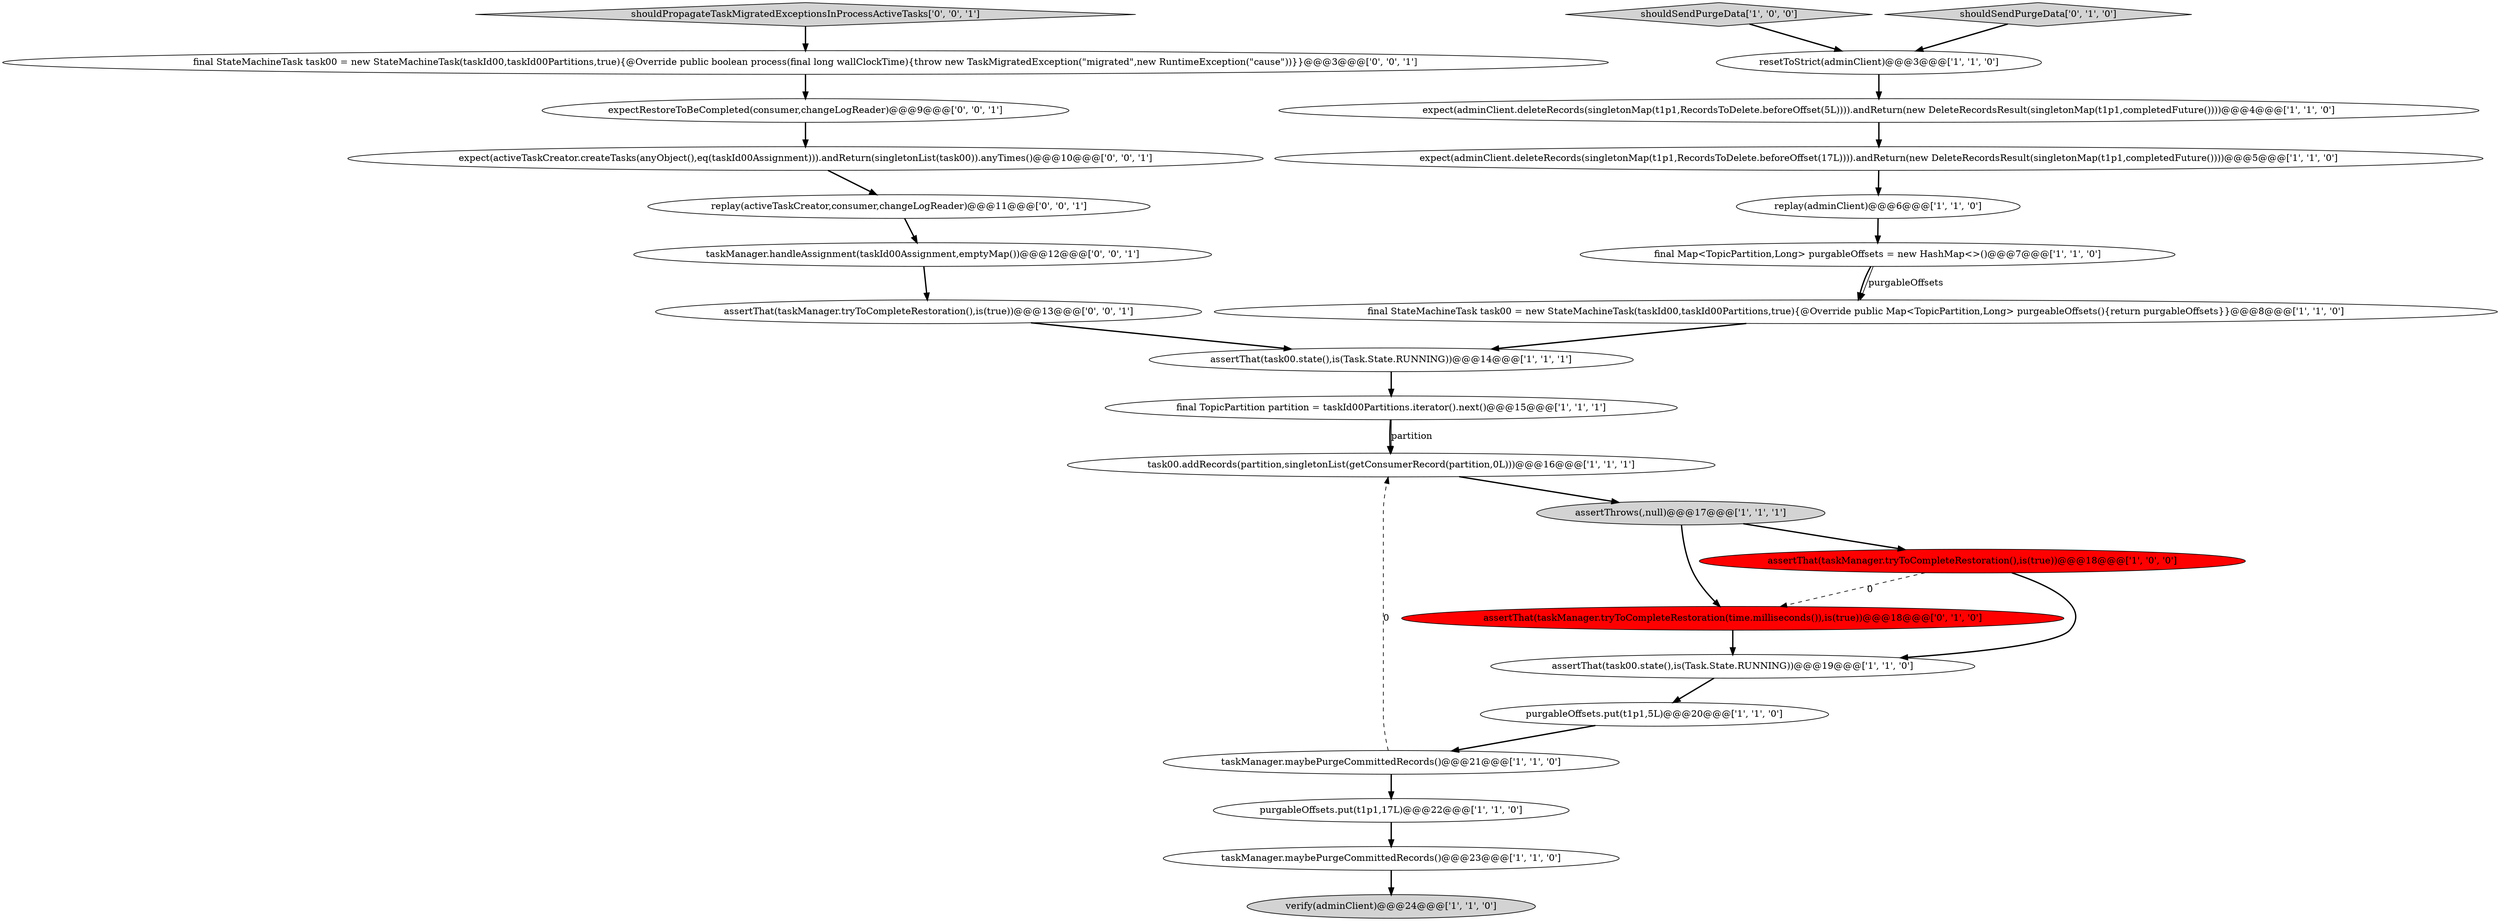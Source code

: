 digraph {
8 [style = filled, label = "final Map<TopicPartition,Long> purgableOffsets = new HashMap<>()@@@7@@@['1', '1', '0']", fillcolor = white, shape = ellipse image = "AAA0AAABBB1BBB"];
1 [style = filled, label = "shouldSendPurgeData['1', '0', '0']", fillcolor = lightgray, shape = diamond image = "AAA0AAABBB1BBB"];
21 [style = filled, label = "final StateMachineTask task00 = new StateMachineTask(taskId00,taskId00Partitions,true){@Override public boolean process(final long wallClockTime){throw new TaskMigratedException(\"migrated\",new RuntimeException(\"cause\"))}}@@@3@@@['0', '0', '1']", fillcolor = white, shape = ellipse image = "AAA0AAABBB3BBB"];
13 [style = filled, label = "final StateMachineTask task00 = new StateMachineTask(taskId00,taskId00Partitions,true){@Override public Map<TopicPartition,Long> purgeableOffsets(){return purgableOffsets}}@@@8@@@['1', '1', '0']", fillcolor = white, shape = ellipse image = "AAA0AAABBB1BBB"];
0 [style = filled, label = "replay(adminClient)@@@6@@@['1', '1', '0']", fillcolor = white, shape = ellipse image = "AAA0AAABBB1BBB"];
23 [style = filled, label = "expectRestoreToBeCompleted(consumer,changeLogReader)@@@9@@@['0', '0', '1']", fillcolor = white, shape = ellipse image = "AAA0AAABBB3BBB"];
5 [style = filled, label = "assertThat(task00.state(),is(Task.State.RUNNING))@@@14@@@['1', '1', '1']", fillcolor = white, shape = ellipse image = "AAA0AAABBB1BBB"];
3 [style = filled, label = "resetToStrict(adminClient)@@@3@@@['1', '1', '0']", fillcolor = white, shape = ellipse image = "AAA0AAABBB1BBB"];
19 [style = filled, label = "shouldSendPurgeData['0', '1', '0']", fillcolor = lightgray, shape = diamond image = "AAA0AAABBB2BBB"];
10 [style = filled, label = "assertThrows(,null)@@@17@@@['1', '1', '1']", fillcolor = lightgray, shape = ellipse image = "AAA0AAABBB1BBB"];
11 [style = filled, label = "assertThat(taskManager.tryToCompleteRestoration(),is(true))@@@18@@@['1', '0', '0']", fillcolor = red, shape = ellipse image = "AAA1AAABBB1BBB"];
15 [style = filled, label = "purgableOffsets.put(t1p1,17L)@@@22@@@['1', '1', '0']", fillcolor = white, shape = ellipse image = "AAA0AAABBB1BBB"];
25 [style = filled, label = "replay(activeTaskCreator,consumer,changeLogReader)@@@11@@@['0', '0', '1']", fillcolor = white, shape = ellipse image = "AAA0AAABBB3BBB"];
22 [style = filled, label = "shouldPropagateTaskMigratedExceptionsInProcessActiveTasks['0', '0', '1']", fillcolor = lightgray, shape = diamond image = "AAA0AAABBB3BBB"];
4 [style = filled, label = "expect(adminClient.deleteRecords(singletonMap(t1p1,RecordsToDelete.beforeOffset(5L)))).andReturn(new DeleteRecordsResult(singletonMap(t1p1,completedFuture())))@@@4@@@['1', '1', '0']", fillcolor = white, shape = ellipse image = "AAA0AAABBB1BBB"];
6 [style = filled, label = "taskManager.maybePurgeCommittedRecords()@@@23@@@['1', '1', '0']", fillcolor = white, shape = ellipse image = "AAA0AAABBB1BBB"];
14 [style = filled, label = "final TopicPartition partition = taskId00Partitions.iterator().next()@@@15@@@['1', '1', '1']", fillcolor = white, shape = ellipse image = "AAA0AAABBB1BBB"];
17 [style = filled, label = "taskManager.maybePurgeCommittedRecords()@@@21@@@['1', '1', '0']", fillcolor = white, shape = ellipse image = "AAA0AAABBB1BBB"];
18 [style = filled, label = "assertThat(taskManager.tryToCompleteRestoration(time.milliseconds()),is(true))@@@18@@@['0', '1', '0']", fillcolor = red, shape = ellipse image = "AAA1AAABBB2BBB"];
7 [style = filled, label = "verify(adminClient)@@@24@@@['1', '1', '0']", fillcolor = lightgray, shape = ellipse image = "AAA0AAABBB1BBB"];
9 [style = filled, label = "task00.addRecords(partition,singletonList(getConsumerRecord(partition,0L)))@@@16@@@['1', '1', '1']", fillcolor = white, shape = ellipse image = "AAA0AAABBB1BBB"];
26 [style = filled, label = "taskManager.handleAssignment(taskId00Assignment,emptyMap())@@@12@@@['0', '0', '1']", fillcolor = white, shape = ellipse image = "AAA0AAABBB3BBB"];
20 [style = filled, label = "assertThat(taskManager.tryToCompleteRestoration(),is(true))@@@13@@@['0', '0', '1']", fillcolor = white, shape = ellipse image = "AAA0AAABBB3BBB"];
12 [style = filled, label = "purgableOffsets.put(t1p1,5L)@@@20@@@['1', '1', '0']", fillcolor = white, shape = ellipse image = "AAA0AAABBB1BBB"];
24 [style = filled, label = "expect(activeTaskCreator.createTasks(anyObject(),eq(taskId00Assignment))).andReturn(singletonList(task00)).anyTimes()@@@10@@@['0', '0', '1']", fillcolor = white, shape = ellipse image = "AAA0AAABBB3BBB"];
16 [style = filled, label = "expect(adminClient.deleteRecords(singletonMap(t1p1,RecordsToDelete.beforeOffset(17L)))).andReturn(new DeleteRecordsResult(singletonMap(t1p1,completedFuture())))@@@5@@@['1', '1', '0']", fillcolor = white, shape = ellipse image = "AAA0AAABBB1BBB"];
2 [style = filled, label = "assertThat(task00.state(),is(Task.State.RUNNING))@@@19@@@['1', '1', '0']", fillcolor = white, shape = ellipse image = "AAA0AAABBB1BBB"];
10->18 [style = bold, label=""];
16->0 [style = bold, label=""];
17->9 [style = dashed, label="0"];
8->13 [style = solid, label="purgableOffsets"];
12->17 [style = bold, label=""];
1->3 [style = bold, label=""];
22->21 [style = bold, label=""];
26->20 [style = bold, label=""];
15->6 [style = bold, label=""];
5->14 [style = bold, label=""];
9->10 [style = bold, label=""];
18->2 [style = bold, label=""];
3->4 [style = bold, label=""];
11->2 [style = bold, label=""];
2->12 [style = bold, label=""];
20->5 [style = bold, label=""];
23->24 [style = bold, label=""];
10->11 [style = bold, label=""];
11->18 [style = dashed, label="0"];
24->25 [style = bold, label=""];
25->26 [style = bold, label=""];
0->8 [style = bold, label=""];
17->15 [style = bold, label=""];
13->5 [style = bold, label=""];
14->9 [style = bold, label=""];
6->7 [style = bold, label=""];
19->3 [style = bold, label=""];
14->9 [style = solid, label="partition"];
4->16 [style = bold, label=""];
8->13 [style = bold, label=""];
21->23 [style = bold, label=""];
}

